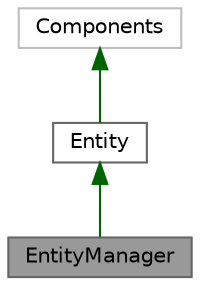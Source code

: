 digraph "EntityManager"
{
 // LATEX_PDF_SIZE
  bgcolor="transparent";
  edge [fontname=Helvetica,fontsize=10,labelfontname=Helvetica,labelfontsize=10];
  node [fontname=Helvetica,fontsize=10,shape=box,height=0.2,width=0.4];
  Node1 [label="EntityManager",height=0.2,width=0.4,color="gray40", fillcolor="grey60", style="filled", fontcolor="black",tooltip=" "];
  Node2 -> Node1 [dir="back",color="darkgreen",style="solid"];
  Node2 [label="Entity",height=0.2,width=0.4,color="gray40", fillcolor="white", style="filled",URL="$da/d61/classEntity.html",tooltip="Entity class: Entity is a class that represents an entity in the game."];
  Node3 -> Node2 [dir="back",color="darkgreen",style="solid"];
  Node3 [label="Components",height=0.2,width=0.4,color="grey75", fillcolor="white", style="filled",URL="$db/d46/classComponents.html",tooltip=" "];
}
